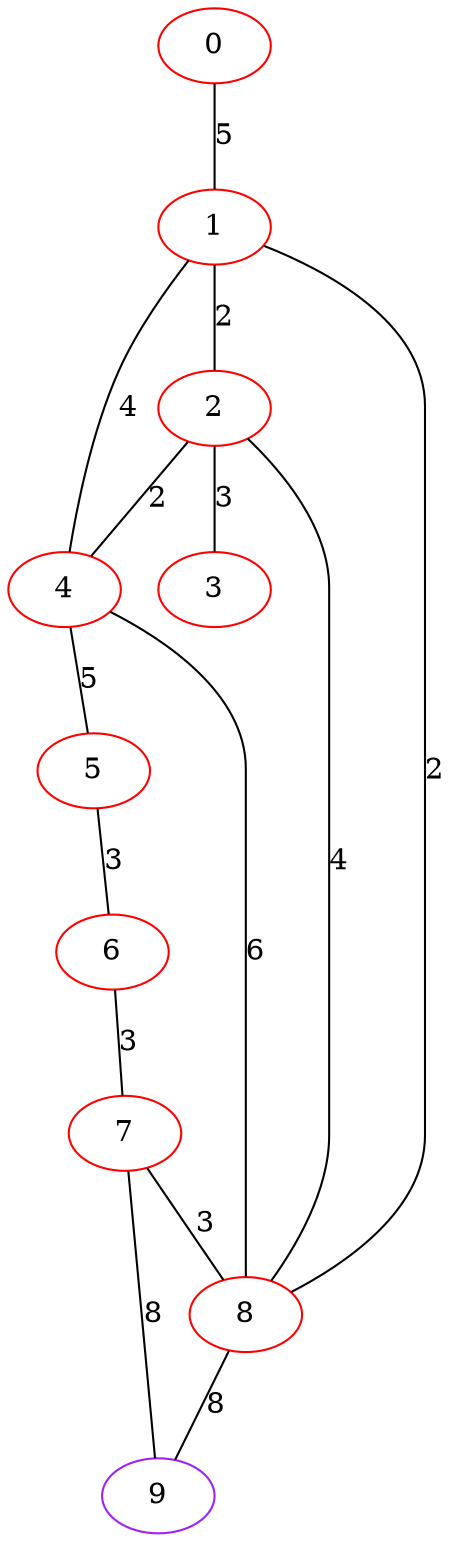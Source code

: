 graph "" {
0 [color=red, weight=1];
1 [color=red, weight=1];
2 [color=red, weight=1];
3 [color=red, weight=1];
4 [color=red, weight=1];
5 [color=red, weight=1];
6 [color=red, weight=1];
7 [color=red, weight=1];
8 [color=red, weight=1];
9 [color=purple, weight=4];
0 -- 1  [key=0, label=5];
1 -- 8  [key=0, label=2];
1 -- 2  [key=0, label=2];
1 -- 4  [key=0, label=4];
2 -- 8  [key=0, label=4];
2 -- 3  [key=0, label=3];
2 -- 4  [key=0, label=2];
4 -- 8  [key=0, label=6];
4 -- 5  [key=0, label=5];
5 -- 6  [key=0, label=3];
6 -- 7  [key=0, label=3];
7 -- 8  [key=0, label=3];
7 -- 9  [key=0, label=8];
8 -- 9  [key=0, label=8];
}
